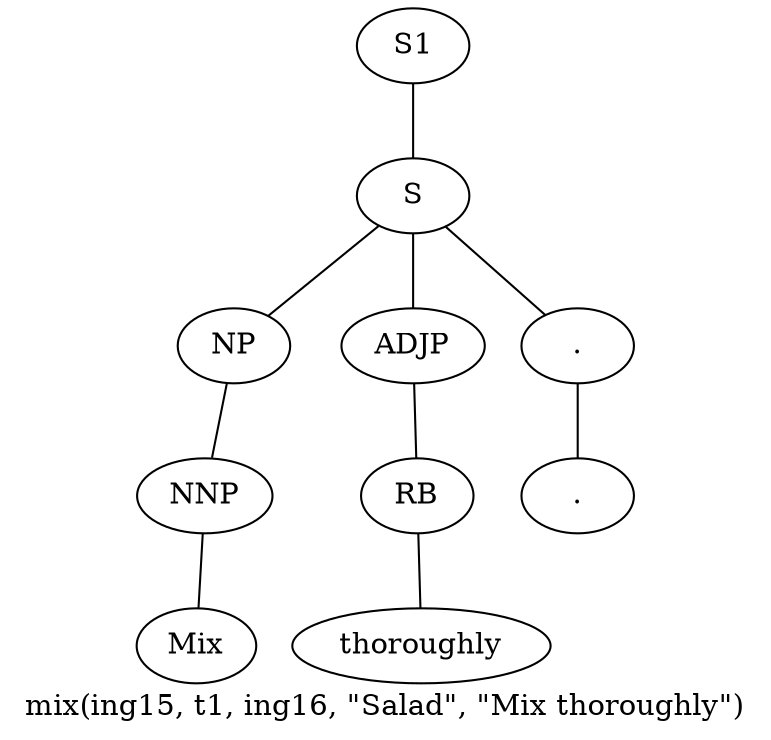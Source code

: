 graph SyntaxGraph {
	label = "mix(ing15, t1, ing16, \"Salad\", \"Mix thoroughly\")";
	Node0 [label="S1"];
	Node1 [label="S"];
	Node2 [label="NP"];
	Node3 [label="NNP"];
	Node4 [label="Mix"];
	Node5 [label="ADJP"];
	Node6 [label="RB"];
	Node7 [label="thoroughly"];
	Node8 [label="."];
	Node9 [label="."];

	Node0 -- Node1;
	Node1 -- Node2;
	Node1 -- Node5;
	Node1 -- Node8;
	Node2 -- Node3;
	Node3 -- Node4;
	Node5 -- Node6;
	Node6 -- Node7;
	Node8 -- Node9;
}